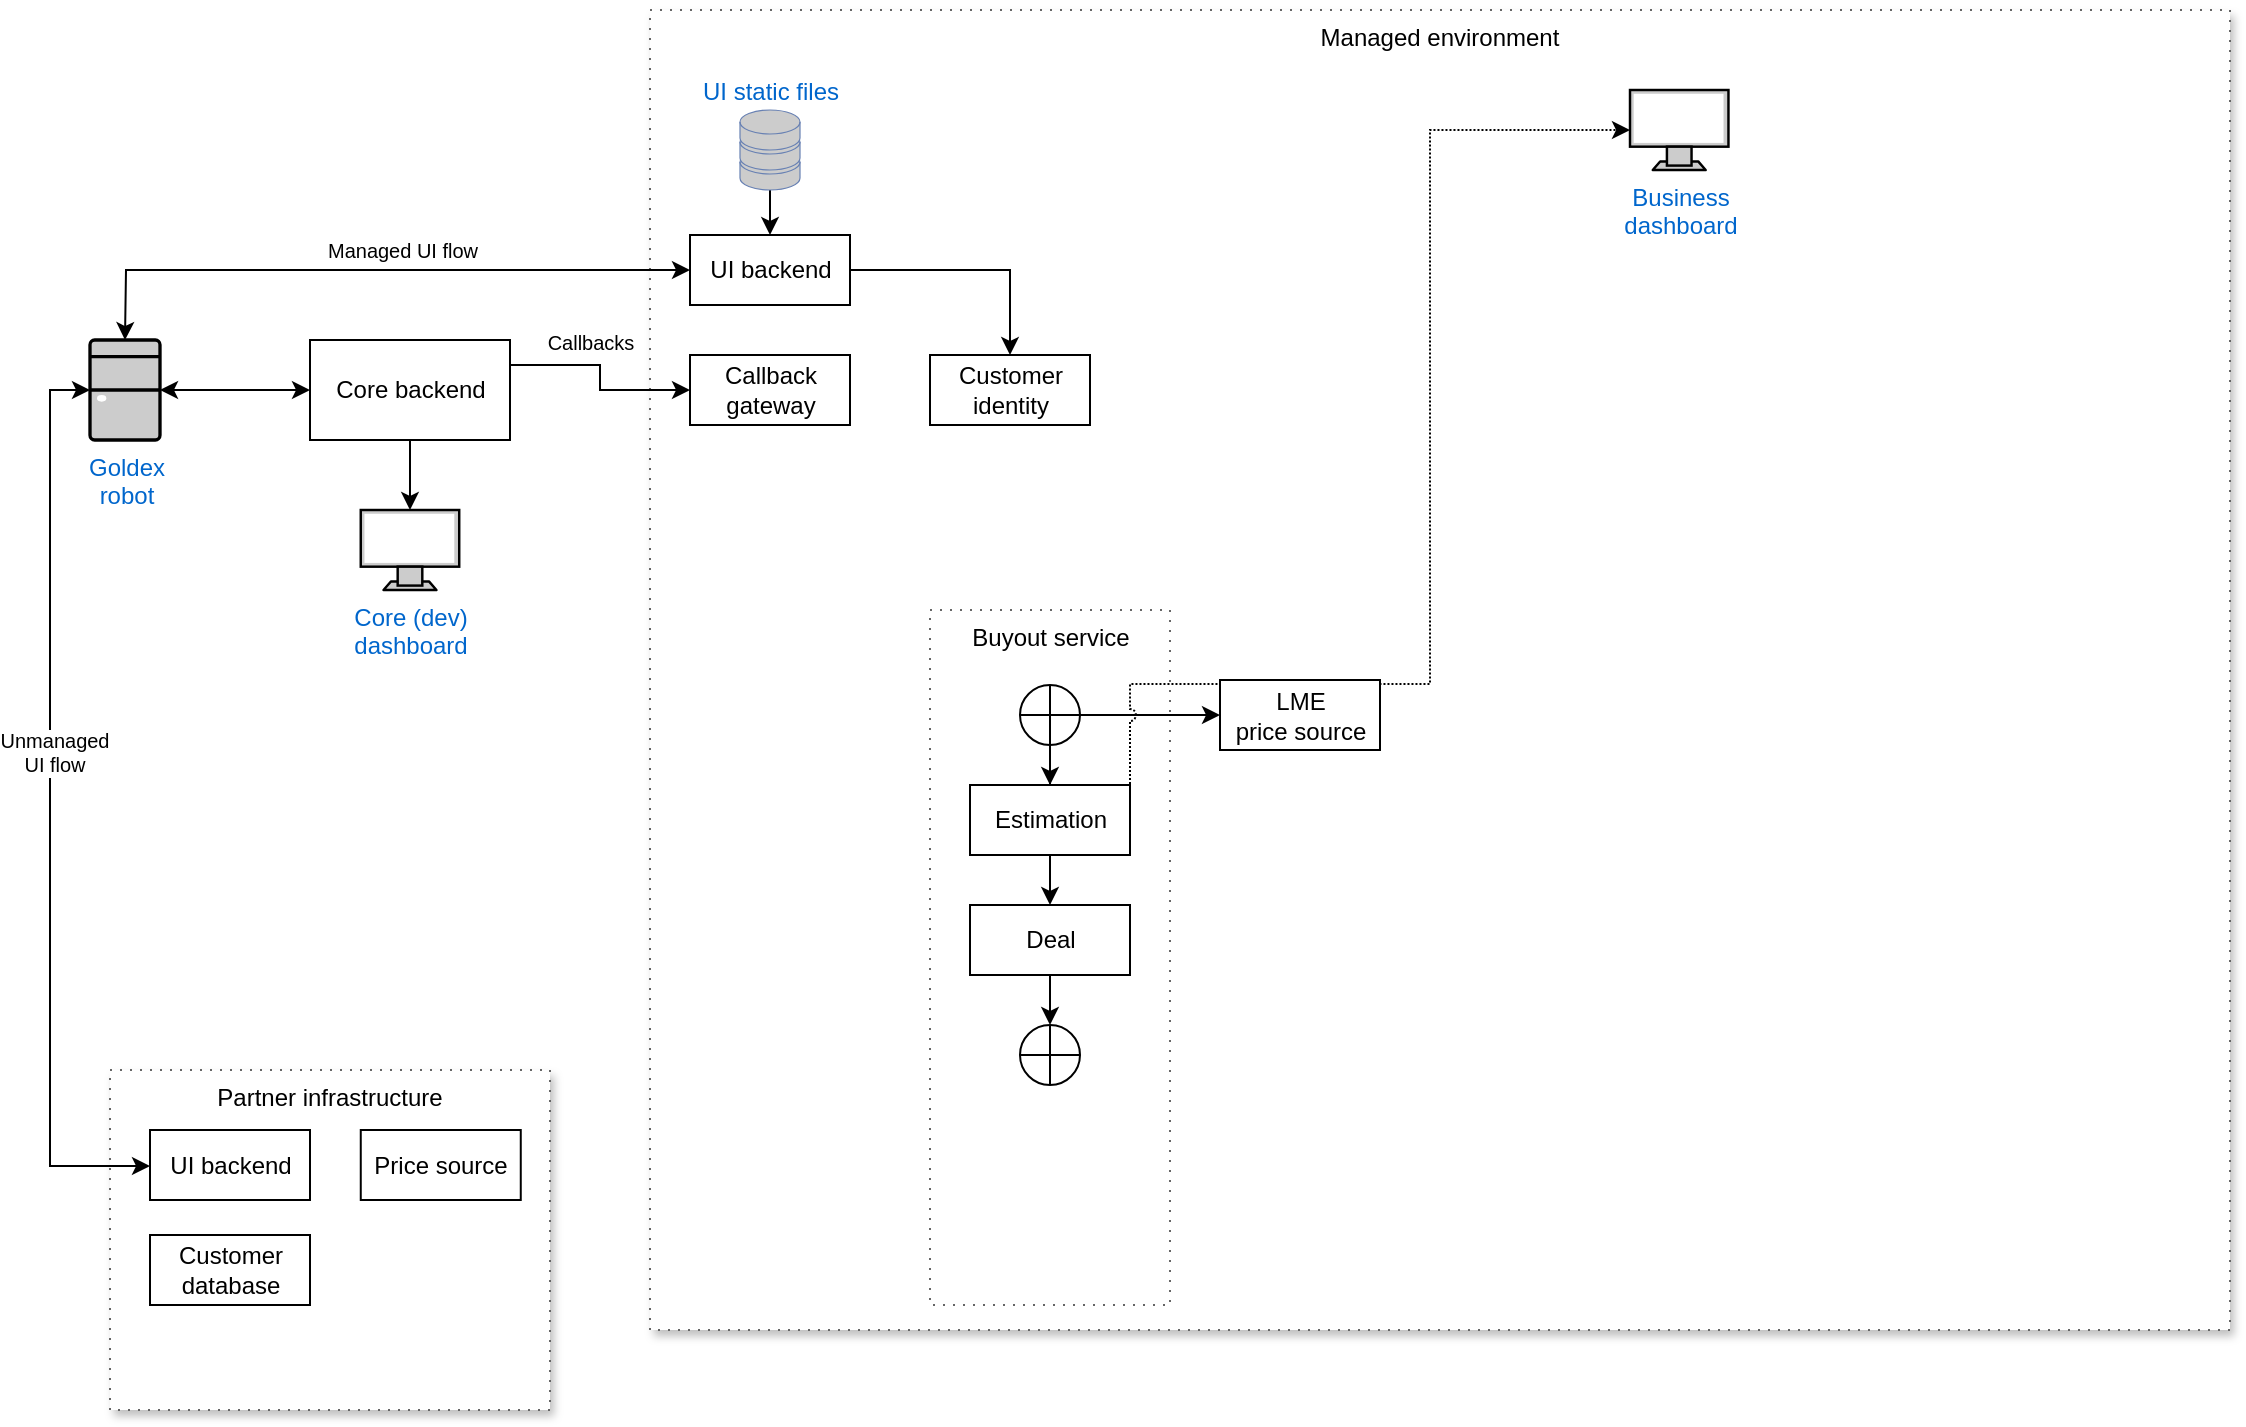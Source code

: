 <mxfile version="15.4.0" type="device"><diagram id="JuMwQacmcBTlximvQq1l" name="Page-1"><mxGraphModel dx="813" dy="1302" grid="1" gridSize="10" guides="1" tooltips="1" connect="1" arrows="1" fold="1" page="1" pageScale="1" pageWidth="1169" pageHeight="827" math="0" shadow="0"><root><mxCell id="0"/><mxCell id="1" parent="0"/><mxCell id="xRP_RnwFOK3jEC41F1z--9" value="Managed environment" style="rounded=0;whiteSpace=wrap;html=1;verticalAlign=top;align=center;fillColor=default;dashed=1;dashPattern=1 4;strokeColor=#666666;shadow=1;sketch=0;glass=0;" vertex="1" parent="1"><mxGeometry x="350" y="-50" width="790" height="660" as="geometry"/></mxCell><mxCell id="xRP_RnwFOK3jEC41F1z--63" value="Buyout service" style="html=1;whitespace=wrap;verticalAlign=top;strokeColor=#666666;labelBackgroundColor=none;align=center;dashed=1;dashPattern=1 4;shadow=0;" vertex="1" parent="1"><mxGeometry x="490" y="250" width="120" height="347.5" as="geometry"/></mxCell><mxCell id="xRP_RnwFOK3jEC41F1z--53" value="Partner infrastructure" style="rounded=0;whiteSpace=wrap;html=1;verticalAlign=top;align=center;fillColor=default;dashed=1;dashPattern=1 4;strokeColor=#666666;shadow=1;" vertex="1" parent="1"><mxGeometry x="80" y="480" width="220" height="170" as="geometry"/></mxCell><mxCell id="xRP_RnwFOK3jEC41F1z--23" style="edgeStyle=orthogonalEdgeStyle;rounded=0;orthogonalLoop=1;jettySize=auto;html=1;exitX=1;exitY=0.25;exitDx=0;exitDy=0;entryX=0;entryY=0.5;entryDx=0;entryDy=0;startArrow=none;startFill=0;" edge="1" parent="1" source="xRP_RnwFOK3jEC41F1z--1" target="xRP_RnwFOK3jEC41F1z--20"><mxGeometry relative="1" as="geometry"/></mxCell><mxCell id="xRP_RnwFOK3jEC41F1z--24" value="Callbacks" style="edgeLabel;html=1;align=center;verticalAlign=middle;resizable=0;points=[];labelBackgroundColor=none;fontSize=10;" vertex="1" connectable="0" parent="xRP_RnwFOK3jEC41F1z--23"><mxGeometry x="-0.187" y="1" relative="1" as="geometry"><mxPoint x="-2" y="-11" as="offset"/></mxGeometry></mxCell><mxCell id="xRP_RnwFOK3jEC41F1z--41" style="edgeStyle=orthogonalEdgeStyle;rounded=0;orthogonalLoop=1;jettySize=auto;html=1;entryX=0.5;entryY=0;entryDx=0;entryDy=0;entryPerimeter=0;fontSize=10;startArrow=none;startFill=0;endArrow=classic;endFill=1;" edge="1" parent="1" source="xRP_RnwFOK3jEC41F1z--1" target="xRP_RnwFOK3jEC41F1z--21"><mxGeometry relative="1" as="geometry"/></mxCell><mxCell id="xRP_RnwFOK3jEC41F1z--1" value="Core backend" style="html=1;dashed=0;whitespace=wrap;" vertex="1" parent="1"><mxGeometry x="180" y="115" width="100" height="50" as="geometry"/></mxCell><mxCell id="xRP_RnwFOK3jEC41F1z--6" style="edgeStyle=orthogonalEdgeStyle;rounded=0;orthogonalLoop=1;jettySize=auto;html=1;entryX=0;entryY=0.5;entryDx=0;entryDy=0;exitX=1;exitY=0.5;exitDx=0;exitDy=0;startArrow=classic;startFill=1;exitPerimeter=0;" edge="1" parent="1" source="xRP_RnwFOK3jEC41F1z--7" target="xRP_RnwFOK3jEC41F1z--1"><mxGeometry relative="1" as="geometry"><mxPoint x="140" y="140" as="sourcePoint"/></mxGeometry></mxCell><mxCell id="xRP_RnwFOK3jEC41F1z--10" style="edgeStyle=orthogonalEdgeStyle;rounded=0;orthogonalLoop=1;jettySize=auto;html=1;startArrow=classic;startFill=1;entryX=0;entryY=0.5;entryDx=0;entryDy=0;exitX=0.5;exitY=0;exitDx=0;exitDy=0;exitPerimeter=0;" edge="1" parent="1" source="xRP_RnwFOK3jEC41F1z--7" target="xRP_RnwFOK3jEC41F1z--42"><mxGeometry relative="1" as="geometry"><mxPoint x="110" y="100" as="sourcePoint"/><mxPoint x="330" y="80" as="targetPoint"/><Array as="points"><mxPoint x="88" y="115"/><mxPoint x="88" y="115"/><mxPoint x="88" y="80"/></Array></mxGeometry></mxCell><mxCell id="xRP_RnwFOK3jEC41F1z--11" value="Managed UI flow" style="edgeLabel;html=1;align=center;verticalAlign=middle;resizable=0;points=[];fontSize=10;" vertex="1" connectable="0" parent="xRP_RnwFOK3jEC41F1z--10"><mxGeometry x="-0.062" relative="1" as="geometry"><mxPoint x="24" y="-10" as="offset"/></mxGeometry></mxCell><mxCell id="xRP_RnwFOK3jEC41F1z--55" style="edgeStyle=orthogonalEdgeStyle;rounded=0;orthogonalLoop=1;jettySize=auto;html=1;entryX=0;entryY=0.5;entryDx=0;entryDy=0;fontSize=10;startArrow=classic;startFill=1;endArrow=classic;endFill=1;" edge="1" parent="1" source="xRP_RnwFOK3jEC41F1z--7" target="xRP_RnwFOK3jEC41F1z--54"><mxGeometry relative="1" as="geometry"><Array as="points"><mxPoint x="50" y="140"/><mxPoint x="50" y="528"/><mxPoint x="100" y="528"/></Array></mxGeometry></mxCell><mxCell id="xRP_RnwFOK3jEC41F1z--56" value="Unmanaged&lt;br&gt;UI flow" style="edgeLabel;html=1;align=center;verticalAlign=middle;resizable=0;points=[];fontSize=10;" vertex="1" connectable="0" parent="xRP_RnwFOK3jEC41F1z--55"><mxGeometry x="-0.126" y="2" relative="1" as="geometry"><mxPoint as="offset"/></mxGeometry></mxCell><mxCell id="xRP_RnwFOK3jEC41F1z--7" value="Goldex&lt;br&gt;robot" style="fontColor=#0066CC;verticalAlign=top;verticalLabelPosition=bottom;labelPosition=center;align=center;html=1;outlineConnect=0;fillColor=#CCCCCC;strokeColor=default;gradientColor=none;gradientDirection=north;strokeWidth=2;shape=mxgraph.networks.desktop_pc;" vertex="1" parent="1"><mxGeometry x="70" y="115" width="35" height="50" as="geometry"/></mxCell><mxCell id="xRP_RnwFOK3jEC41F1z--20" value="Callback &lt;br&gt;gateway" style="html=1;dashed=0;whitespace=wrap;" vertex="1" parent="1"><mxGeometry x="370" y="122.5" width="80" height="35" as="geometry"/></mxCell><mxCell id="xRP_RnwFOK3jEC41F1z--21" value="Core (dev)&lt;br&gt;dashboard" style="fontColor=#0066CC;verticalAlign=top;verticalLabelPosition=bottom;labelPosition=center;align=center;html=1;outlineConnect=0;fillColor=#CCCCCC;strokeColor=default;gradientColor=none;gradientDirection=north;strokeWidth=2;shape=mxgraph.networks.monitor;" vertex="1" parent="1"><mxGeometry x="205.38" y="200" width="49.23" height="40" as="geometry"/></mxCell><mxCell id="xRP_RnwFOK3jEC41F1z--50" style="edgeStyle=orthogonalEdgeStyle;rounded=0;orthogonalLoop=1;jettySize=auto;html=1;exitX=0.5;exitY=0;exitDx=0;exitDy=0;entryX=0.5;entryY=1;entryDx=0;entryDy=0;entryPerimeter=0;fontSize=10;startArrow=classic;startFill=1;endArrow=none;endFill=0;" edge="1" parent="1" source="xRP_RnwFOK3jEC41F1z--42" target="xRP_RnwFOK3jEC41F1z--49"><mxGeometry relative="1" as="geometry"/></mxCell><mxCell id="xRP_RnwFOK3jEC41F1z--120" style="edgeStyle=orthogonalEdgeStyle;rounded=0;jumpStyle=arc;orthogonalLoop=1;jettySize=auto;html=1;entryX=0.5;entryY=0;entryDx=0;entryDy=0;fontSize=10;startArrow=none;startFill=0;endArrow=classic;endFill=1;" edge="1" parent="1" source="xRP_RnwFOK3jEC41F1z--42" target="xRP_RnwFOK3jEC41F1z--114"><mxGeometry relative="1" as="geometry"/></mxCell><mxCell id="xRP_RnwFOK3jEC41F1z--42" value="UI backend" style="html=1;dashed=0;whitespace=wrap;" vertex="1" parent="1"><mxGeometry x="370" y="62.5" width="80" height="35" as="geometry"/></mxCell><mxCell id="xRP_RnwFOK3jEC41F1z--49" value="UI static files" style="fontColor=#0066CC;verticalAlign=bottom;verticalLabelPosition=top;labelPosition=center;align=center;html=1;outlineConnect=0;fillColor=#CCCCCC;strokeColor=#6881B3;gradientColor=none;gradientDirection=north;strokeWidth=2;shape=mxgraph.networks.storage;spacingLeft=0;" vertex="1" parent="1"><mxGeometry x="395" width="30" height="40" as="geometry"/></mxCell><mxCell id="xRP_RnwFOK3jEC41F1z--54" value="UI backend" style="html=1;dashed=0;whitespace=wrap;" vertex="1" parent="1"><mxGeometry x="100" y="510" width="80" height="35" as="geometry"/></mxCell><mxCell id="xRP_RnwFOK3jEC41F1z--59" value="Business&lt;br&gt;dashboard" style="fontColor=#0066CC;verticalAlign=top;verticalLabelPosition=bottom;labelPosition=center;align=center;html=1;outlineConnect=0;fillColor=#CCCCCC;strokeColor=default;gradientColor=none;gradientDirection=north;strokeWidth=2;shape=mxgraph.networks.monitor;" vertex="1" parent="1"><mxGeometry x="840" y="-10" width="49.23" height="40" as="geometry"/></mxCell><mxCell id="xRP_RnwFOK3jEC41F1z--83" style="edgeStyle=orthogonalEdgeStyle;rounded=0;orthogonalLoop=1;jettySize=auto;html=1;entryX=0;entryY=0.5;entryDx=0;entryDy=0;fontSize=10;startArrow=none;startFill=0;endArrow=classic;endFill=1;exitX=1;exitY=0.5;exitDx=0;exitDy=0;exitPerimeter=0;" edge="1" parent="1" source="xRP_RnwFOK3jEC41F1z--94" target="xRP_RnwFOK3jEC41F1z--78"><mxGeometry relative="1" as="geometry"/></mxCell><mxCell id="xRP_RnwFOK3jEC41F1z--97" style="edgeStyle=orthogonalEdgeStyle;rounded=0;jumpStyle=arc;orthogonalLoop=1;jettySize=auto;html=1;exitX=1;exitY=0.5;exitDx=0;exitDy=0;entryX=0;entryY=0.5;entryDx=0;entryDy=0;entryPerimeter=0;fontSize=10;startArrow=none;startFill=0;endArrow=classic;endFill=1;dashed=1;dashPattern=1 1;" edge="1" parent="1" source="xRP_RnwFOK3jEC41F1z--77" target="xRP_RnwFOK3jEC41F1z--59"><mxGeometry relative="1" as="geometry"><Array as="points"><mxPoint x="740" y="287"/><mxPoint x="740" y="10"/></Array></mxGeometry></mxCell><mxCell id="xRP_RnwFOK3jEC41F1z--106" value="" style="edgeStyle=orthogonalEdgeStyle;rounded=0;jumpStyle=arc;orthogonalLoop=1;jettySize=auto;html=1;fontSize=10;startArrow=none;startFill=0;endArrow=classic;endFill=1;" edge="1" parent="1" source="xRP_RnwFOK3jEC41F1z--77" target="xRP_RnwFOK3jEC41F1z--105"><mxGeometry relative="1" as="geometry"/></mxCell><mxCell id="xRP_RnwFOK3jEC41F1z--77" value="Estimation" style="html=1;dashed=0;whitespace=wrap;" vertex="1" parent="1"><mxGeometry x="510" y="337.5" width="80" height="35" as="geometry"/></mxCell><mxCell id="xRP_RnwFOK3jEC41F1z--78" value="LME&lt;br&gt;price source" style="html=1;dashed=0;whitespace=wrap;" vertex="1" parent="1"><mxGeometry x="635" y="285" width="80" height="35" as="geometry"/></mxCell><mxCell id="xRP_RnwFOK3jEC41F1z--81" value="Price source" style="html=1;dashed=0;whitespace=wrap;" vertex="1" parent="1"><mxGeometry x="205.38" y="510" width="80" height="35" as="geometry"/></mxCell><mxCell id="xRP_RnwFOK3jEC41F1z--96" style="edgeStyle=orthogonalEdgeStyle;rounded=0;jumpStyle=arc;orthogonalLoop=1;jettySize=auto;html=1;entryX=0.5;entryY=0;entryDx=0;entryDy=0;fontSize=10;startArrow=none;startFill=0;endArrow=classic;endFill=1;" edge="1" parent="1" source="xRP_RnwFOK3jEC41F1z--94" target="xRP_RnwFOK3jEC41F1z--77"><mxGeometry relative="1" as="geometry"/></mxCell><mxCell id="xRP_RnwFOK3jEC41F1z--94" value="" style="verticalLabelPosition=bottom;verticalAlign=top;html=1;shape=mxgraph.flowchart.summing_function;labelBackgroundColor=none;fontSize=10;strokeColor=#000000;fillColor=none;" vertex="1" parent="1"><mxGeometry x="535" y="287.5" width="30" height="30" as="geometry"/></mxCell><mxCell id="xRP_RnwFOK3jEC41F1z--113" value="" style="edgeStyle=orthogonalEdgeStyle;rounded=0;jumpStyle=arc;orthogonalLoop=1;jettySize=auto;html=1;fontSize=10;startArrow=none;startFill=0;endArrow=classic;endFill=1;" edge="1" parent="1" source="xRP_RnwFOK3jEC41F1z--105" target="xRP_RnwFOK3jEC41F1z--108"><mxGeometry relative="1" as="geometry"/></mxCell><mxCell id="xRP_RnwFOK3jEC41F1z--105" value="Deal" style="html=1;dashed=0;whitespace=wrap;" vertex="1" parent="1"><mxGeometry x="510" y="397.5" width="80" height="35" as="geometry"/></mxCell><mxCell id="xRP_RnwFOK3jEC41F1z--108" value="" style="verticalLabelPosition=bottom;verticalAlign=top;html=1;shape=mxgraph.flowchart.summing_function;labelBackgroundColor=none;fontSize=10;strokeColor=#000000;fillColor=none;" vertex="1" parent="1"><mxGeometry x="535" y="457.5" width="30" height="30" as="geometry"/></mxCell><mxCell id="xRP_RnwFOK3jEC41F1z--114" value="Customer&lt;br&gt;identity" style="html=1;dashed=0;whitespace=wrap;" vertex="1" parent="1"><mxGeometry x="490" y="122.5" width="80" height="35" as="geometry"/></mxCell><mxCell id="xRP_RnwFOK3jEC41F1z--119" value="Customer&lt;br&gt;database" style="html=1;dashed=0;whitespace=wrap;" vertex="1" parent="1"><mxGeometry x="100" y="562.5" width="80" height="35" as="geometry"/></mxCell></root></mxGraphModel></diagram></mxfile>